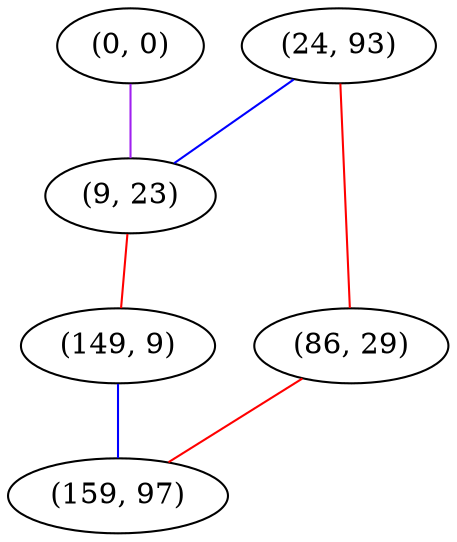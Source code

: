 graph "" {
"(0, 0)";
"(24, 93)";
"(9, 23)";
"(149, 9)";
"(86, 29)";
"(159, 97)";
"(0, 0)" -- "(9, 23)"  [color=purple, key=0, weight=4];
"(24, 93)" -- "(86, 29)"  [color=red, key=0, weight=1];
"(24, 93)" -- "(9, 23)"  [color=blue, key=0, weight=3];
"(9, 23)" -- "(149, 9)"  [color=red, key=0, weight=1];
"(149, 9)" -- "(159, 97)"  [color=blue, key=0, weight=3];
"(86, 29)" -- "(159, 97)"  [color=red, key=0, weight=1];
}
